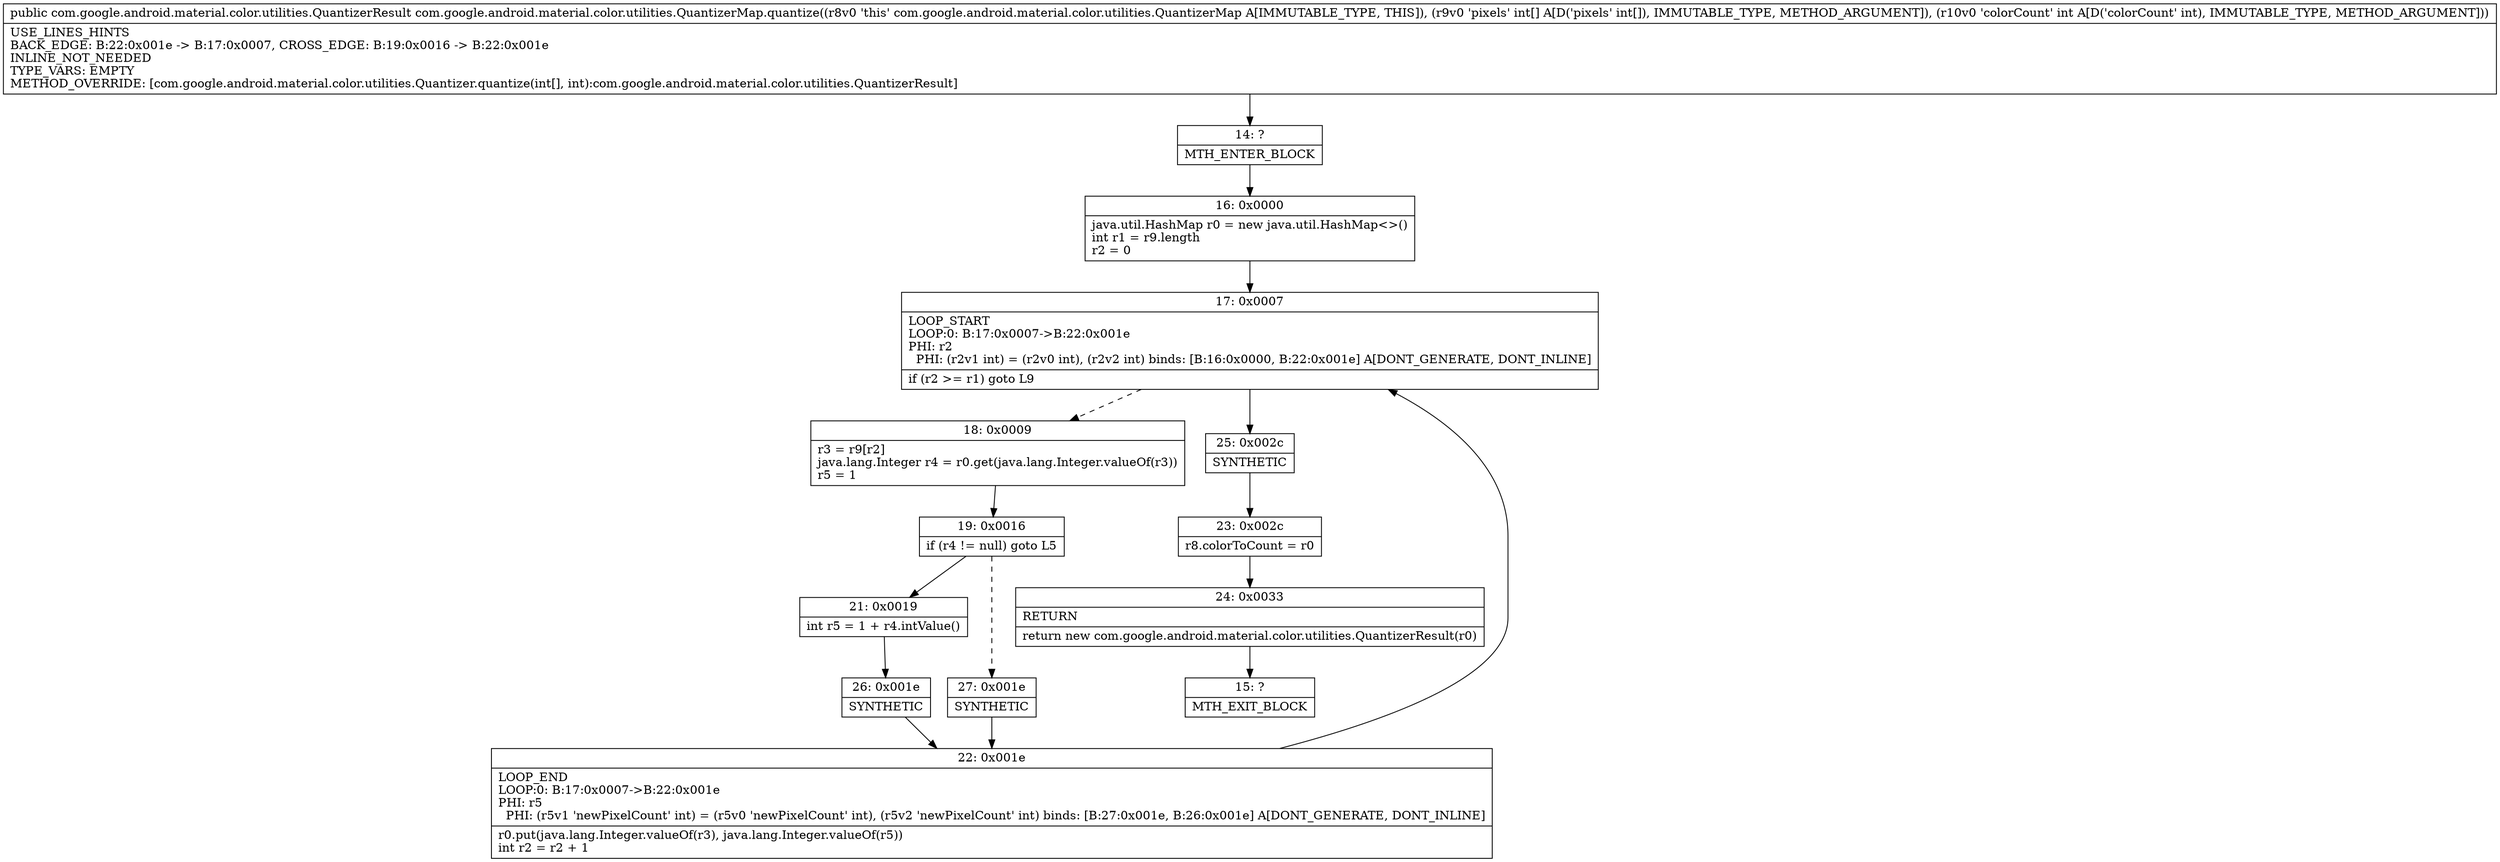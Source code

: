 digraph "CFG forcom.google.android.material.color.utilities.QuantizerMap.quantize([II)Lcom\/google\/android\/material\/color\/utilities\/QuantizerResult;" {
Node_14 [shape=record,label="{14\:\ ?|MTH_ENTER_BLOCK\l}"];
Node_16 [shape=record,label="{16\:\ 0x0000|java.util.HashMap r0 = new java.util.HashMap\<\>()\lint r1 = r9.length\lr2 = 0\l}"];
Node_17 [shape=record,label="{17\:\ 0x0007|LOOP_START\lLOOP:0: B:17:0x0007\-\>B:22:0x001e\lPHI: r2 \l  PHI: (r2v1 int) = (r2v0 int), (r2v2 int) binds: [B:16:0x0000, B:22:0x001e] A[DONT_GENERATE, DONT_INLINE]\l|if (r2 \>= r1) goto L9\l}"];
Node_18 [shape=record,label="{18\:\ 0x0009|r3 = r9[r2]\ljava.lang.Integer r4 = r0.get(java.lang.Integer.valueOf(r3))\lr5 = 1\l}"];
Node_19 [shape=record,label="{19\:\ 0x0016|if (r4 != null) goto L5\l}"];
Node_21 [shape=record,label="{21\:\ 0x0019|int r5 = 1 + r4.intValue()\l}"];
Node_26 [shape=record,label="{26\:\ 0x001e|SYNTHETIC\l}"];
Node_22 [shape=record,label="{22\:\ 0x001e|LOOP_END\lLOOP:0: B:17:0x0007\-\>B:22:0x001e\lPHI: r5 \l  PHI: (r5v1 'newPixelCount' int) = (r5v0 'newPixelCount' int), (r5v2 'newPixelCount' int) binds: [B:27:0x001e, B:26:0x001e] A[DONT_GENERATE, DONT_INLINE]\l|r0.put(java.lang.Integer.valueOf(r3), java.lang.Integer.valueOf(r5))\lint r2 = r2 + 1\l}"];
Node_27 [shape=record,label="{27\:\ 0x001e|SYNTHETIC\l}"];
Node_25 [shape=record,label="{25\:\ 0x002c|SYNTHETIC\l}"];
Node_23 [shape=record,label="{23\:\ 0x002c|r8.colorToCount = r0\l}"];
Node_24 [shape=record,label="{24\:\ 0x0033|RETURN\l|return new com.google.android.material.color.utilities.QuantizerResult(r0)\l}"];
Node_15 [shape=record,label="{15\:\ ?|MTH_EXIT_BLOCK\l}"];
MethodNode[shape=record,label="{public com.google.android.material.color.utilities.QuantizerResult com.google.android.material.color.utilities.QuantizerMap.quantize((r8v0 'this' com.google.android.material.color.utilities.QuantizerMap A[IMMUTABLE_TYPE, THIS]), (r9v0 'pixels' int[] A[D('pixels' int[]), IMMUTABLE_TYPE, METHOD_ARGUMENT]), (r10v0 'colorCount' int A[D('colorCount' int), IMMUTABLE_TYPE, METHOD_ARGUMENT]))  | USE_LINES_HINTS\lBACK_EDGE: B:22:0x001e \-\> B:17:0x0007, CROSS_EDGE: B:19:0x0016 \-\> B:22:0x001e\lINLINE_NOT_NEEDED\lTYPE_VARS: EMPTY\lMETHOD_OVERRIDE: [com.google.android.material.color.utilities.Quantizer.quantize(int[], int):com.google.android.material.color.utilities.QuantizerResult]\l}"];
MethodNode -> Node_14;Node_14 -> Node_16;
Node_16 -> Node_17;
Node_17 -> Node_18[style=dashed];
Node_17 -> Node_25;
Node_18 -> Node_19;
Node_19 -> Node_21;
Node_19 -> Node_27[style=dashed];
Node_21 -> Node_26;
Node_26 -> Node_22;
Node_22 -> Node_17;
Node_27 -> Node_22;
Node_25 -> Node_23;
Node_23 -> Node_24;
Node_24 -> Node_15;
}

